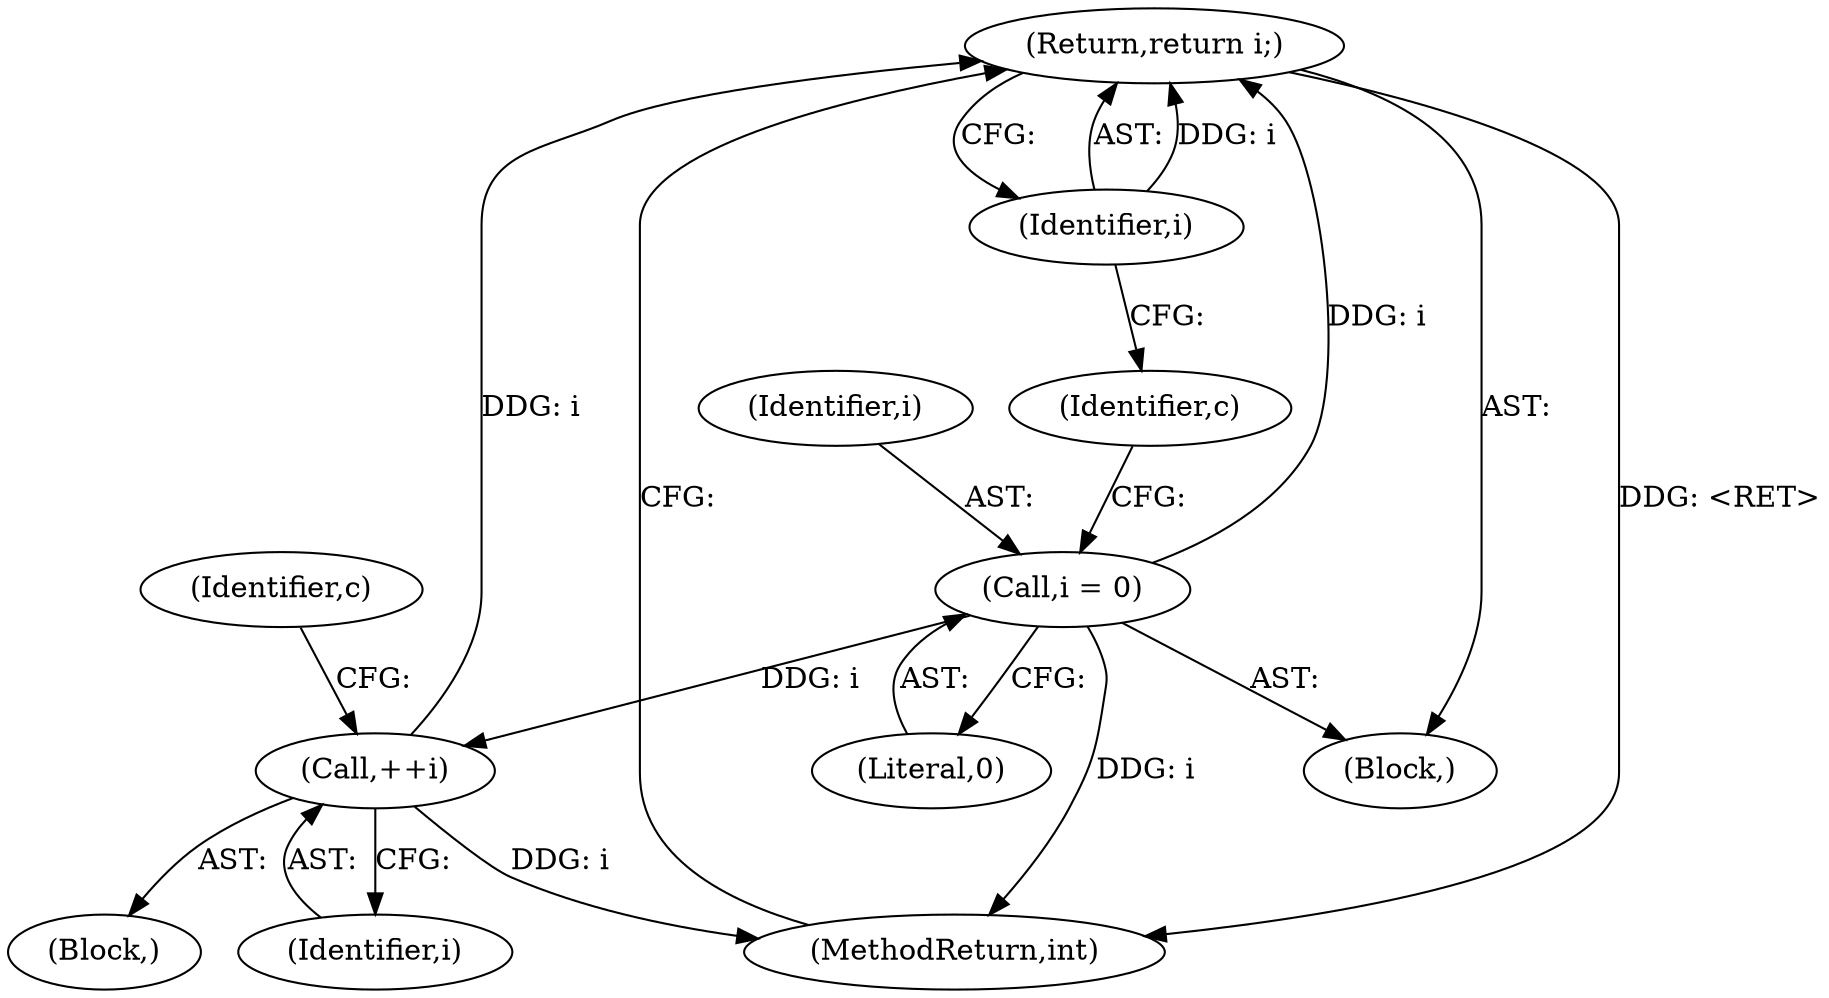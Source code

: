 digraph "1_iperf_91f2fa59e8ed80dfbf400add0164ee0e508e412a_21@del" {
"1000123" [label="(Return,return i;)"];
"1000124" [label="(Identifier,i)"];
"1000116" [label="(Call,++i)"];
"1000110" [label="(Call,i = 0)"];
"1000115" [label="(Block,)"];
"1000102" [label="(Block,)"];
"1000125" [label="(MethodReturn,int)"];
"1000111" [label="(Identifier,i)"];
"1000117" [label="(Identifier,i)"];
"1000114" [label="(Identifier,c)"];
"1000123" [label="(Return,return i;)"];
"1000119" [label="(Identifier,c)"];
"1000110" [label="(Call,i = 0)"];
"1000112" [label="(Literal,0)"];
"1000116" [label="(Call,++i)"];
"1000124" [label="(Identifier,i)"];
"1000123" -> "1000102"  [label="AST: "];
"1000123" -> "1000124"  [label="CFG: "];
"1000124" -> "1000123"  [label="AST: "];
"1000125" -> "1000123"  [label="CFG: "];
"1000123" -> "1000125"  [label="DDG: <RET>"];
"1000124" -> "1000123"  [label="DDG: i"];
"1000116" -> "1000123"  [label="DDG: i"];
"1000110" -> "1000123"  [label="DDG: i"];
"1000124" -> "1000114"  [label="CFG: "];
"1000116" -> "1000115"  [label="AST: "];
"1000116" -> "1000117"  [label="CFG: "];
"1000117" -> "1000116"  [label="AST: "];
"1000119" -> "1000116"  [label="CFG: "];
"1000116" -> "1000125"  [label="DDG: i"];
"1000110" -> "1000116"  [label="DDG: i"];
"1000110" -> "1000102"  [label="AST: "];
"1000110" -> "1000112"  [label="CFG: "];
"1000111" -> "1000110"  [label="AST: "];
"1000112" -> "1000110"  [label="AST: "];
"1000114" -> "1000110"  [label="CFG: "];
"1000110" -> "1000125"  [label="DDG: i"];
}
